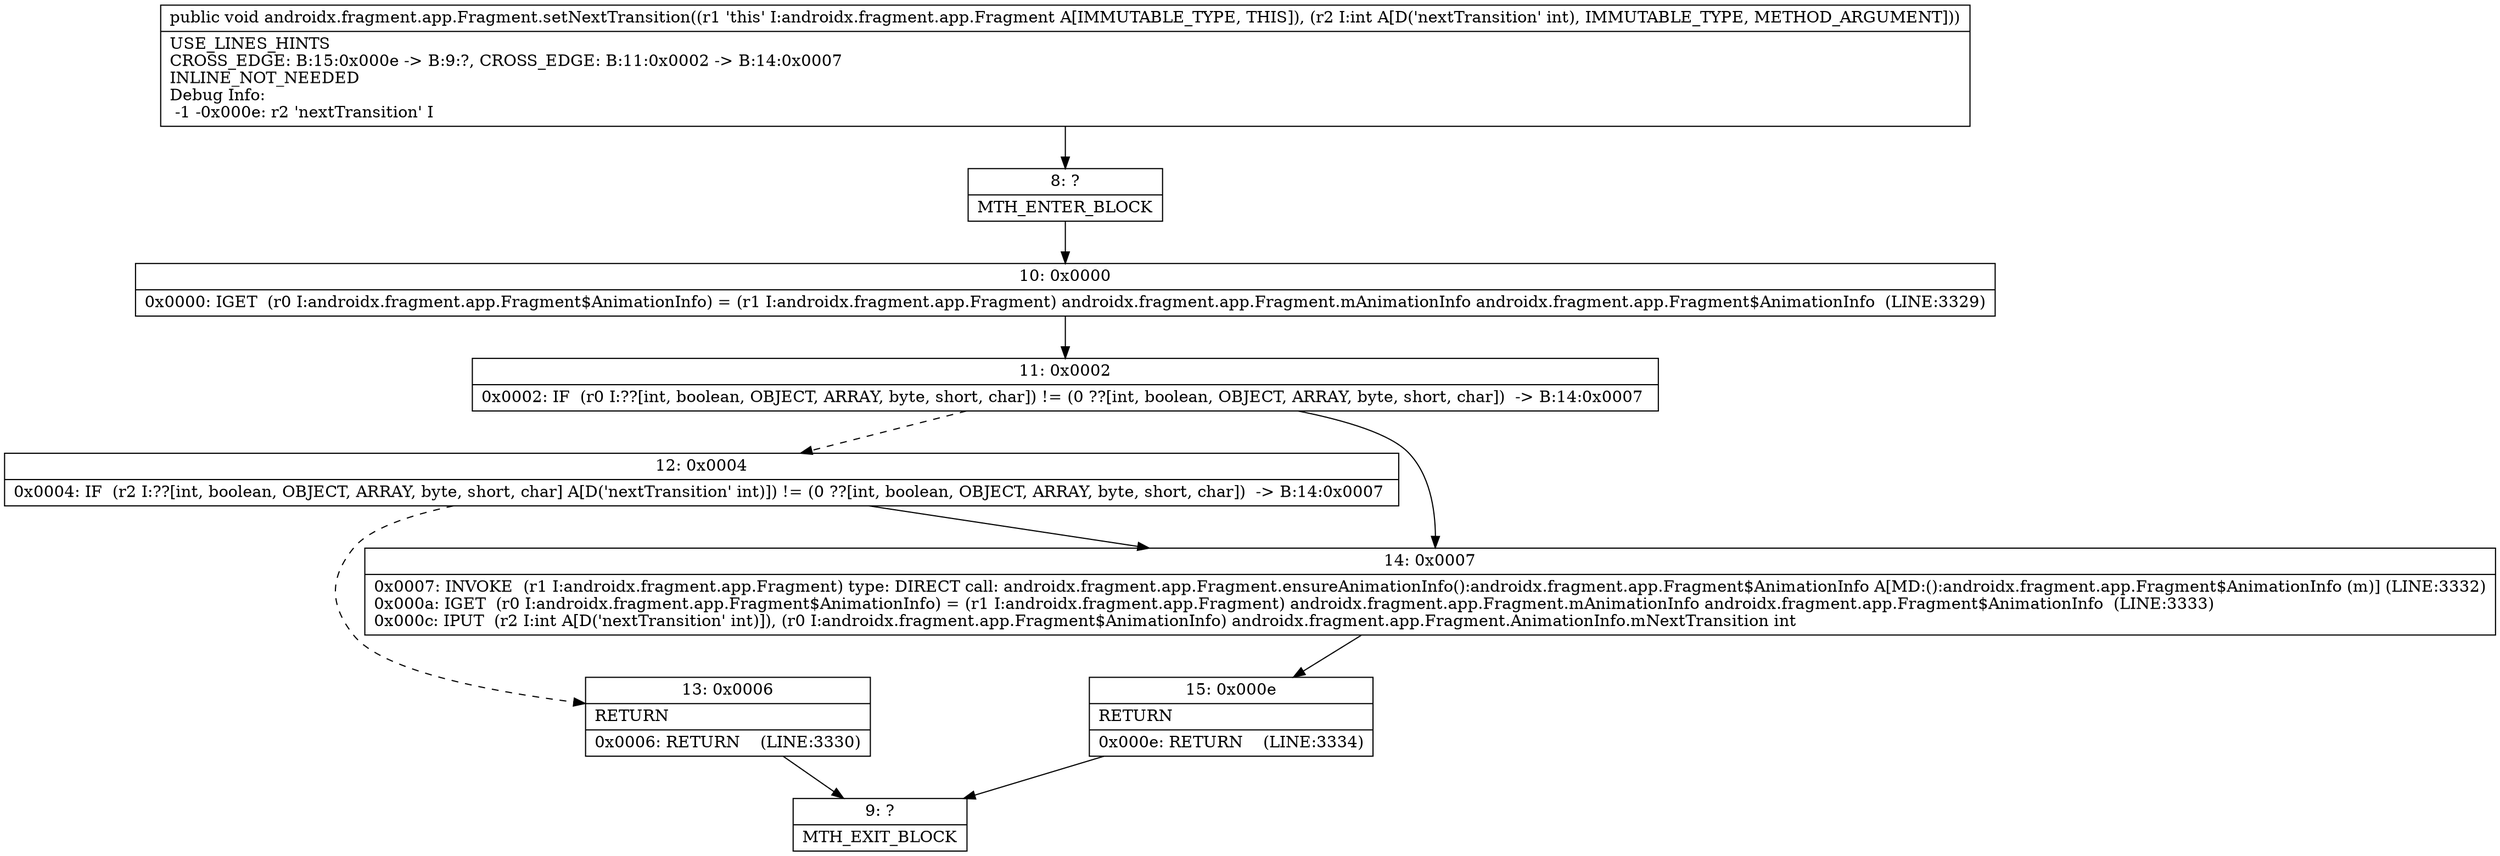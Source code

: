 digraph "CFG forandroidx.fragment.app.Fragment.setNextTransition(I)V" {
Node_8 [shape=record,label="{8\:\ ?|MTH_ENTER_BLOCK\l}"];
Node_10 [shape=record,label="{10\:\ 0x0000|0x0000: IGET  (r0 I:androidx.fragment.app.Fragment$AnimationInfo) = (r1 I:androidx.fragment.app.Fragment) androidx.fragment.app.Fragment.mAnimationInfo androidx.fragment.app.Fragment$AnimationInfo  (LINE:3329)\l}"];
Node_11 [shape=record,label="{11\:\ 0x0002|0x0002: IF  (r0 I:??[int, boolean, OBJECT, ARRAY, byte, short, char]) != (0 ??[int, boolean, OBJECT, ARRAY, byte, short, char])  \-\> B:14:0x0007 \l}"];
Node_12 [shape=record,label="{12\:\ 0x0004|0x0004: IF  (r2 I:??[int, boolean, OBJECT, ARRAY, byte, short, char] A[D('nextTransition' int)]) != (0 ??[int, boolean, OBJECT, ARRAY, byte, short, char])  \-\> B:14:0x0007 \l}"];
Node_13 [shape=record,label="{13\:\ 0x0006|RETURN\l|0x0006: RETURN    (LINE:3330)\l}"];
Node_9 [shape=record,label="{9\:\ ?|MTH_EXIT_BLOCK\l}"];
Node_14 [shape=record,label="{14\:\ 0x0007|0x0007: INVOKE  (r1 I:androidx.fragment.app.Fragment) type: DIRECT call: androidx.fragment.app.Fragment.ensureAnimationInfo():androidx.fragment.app.Fragment$AnimationInfo A[MD:():androidx.fragment.app.Fragment$AnimationInfo (m)] (LINE:3332)\l0x000a: IGET  (r0 I:androidx.fragment.app.Fragment$AnimationInfo) = (r1 I:androidx.fragment.app.Fragment) androidx.fragment.app.Fragment.mAnimationInfo androidx.fragment.app.Fragment$AnimationInfo  (LINE:3333)\l0x000c: IPUT  (r2 I:int A[D('nextTransition' int)]), (r0 I:androidx.fragment.app.Fragment$AnimationInfo) androidx.fragment.app.Fragment.AnimationInfo.mNextTransition int \l}"];
Node_15 [shape=record,label="{15\:\ 0x000e|RETURN\l|0x000e: RETURN    (LINE:3334)\l}"];
MethodNode[shape=record,label="{public void androidx.fragment.app.Fragment.setNextTransition((r1 'this' I:androidx.fragment.app.Fragment A[IMMUTABLE_TYPE, THIS]), (r2 I:int A[D('nextTransition' int), IMMUTABLE_TYPE, METHOD_ARGUMENT]))  | USE_LINES_HINTS\lCROSS_EDGE: B:15:0x000e \-\> B:9:?, CROSS_EDGE: B:11:0x0002 \-\> B:14:0x0007\lINLINE_NOT_NEEDED\lDebug Info:\l  \-1 \-0x000e: r2 'nextTransition' I\l}"];
MethodNode -> Node_8;Node_8 -> Node_10;
Node_10 -> Node_11;
Node_11 -> Node_12[style=dashed];
Node_11 -> Node_14;
Node_12 -> Node_13[style=dashed];
Node_12 -> Node_14;
Node_13 -> Node_9;
Node_14 -> Node_15;
Node_15 -> Node_9;
}

